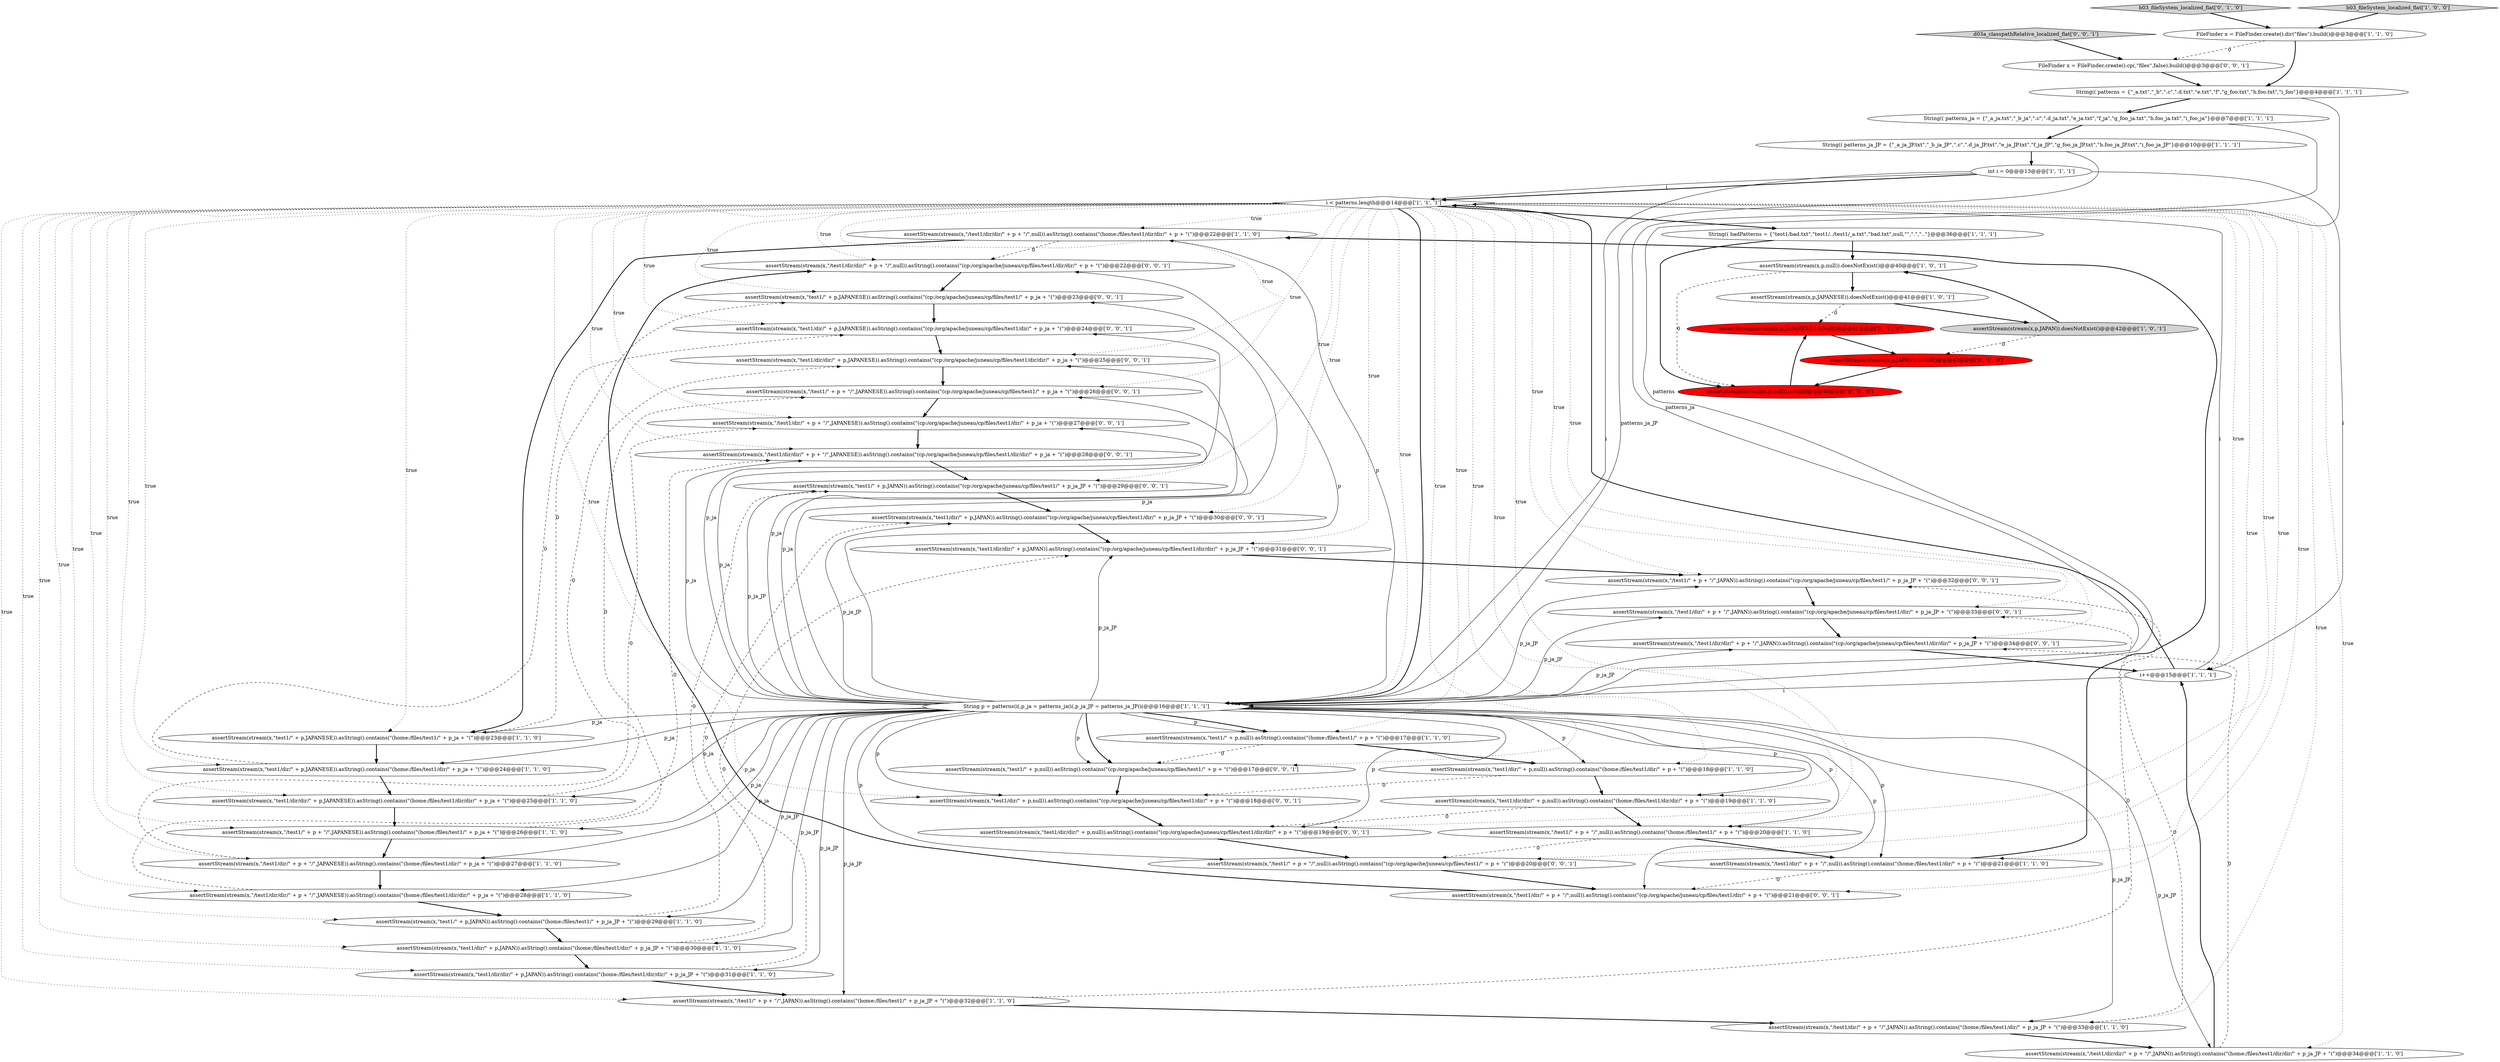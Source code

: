 digraph {
3 [style = filled, label = "i < patterns.length@@@14@@@['1', '1', '1']", fillcolor = white, shape = diamond image = "AAA0AAABBB1BBB"];
20 [style = filled, label = "assertStream(stream(x,\"/test1/dir/dir/\" + p + \"/\",null)).asString().contains(\"(home:/files/test1/dir/dir/\" + p + \"(\")@@@22@@@['1', '1', '0']", fillcolor = white, shape = ellipse image = "AAA0AAABBB1BBB"];
2 [style = filled, label = "String(( badPatterns = {\"test1/bad.txt\",\"test1/../test1/_a.txt\",\"bad.txt\",null,\"\",\".\",\"..\"}@@@36@@@['1', '1', '1']", fillcolor = white, shape = ellipse image = "AAA0AAABBB1BBB"];
7 [style = filled, label = "assertStream(stream(x,\"/test1/dir/\" + p + \"/\",JAPANESE)).asString().contains(\"(home:/files/test1/dir/\" + p_ja + \"(\")@@@27@@@['1', '1', '0']", fillcolor = white, shape = ellipse image = "AAA0AAABBB1BBB"];
46 [style = filled, label = "assertStream(stream(x,\"test1/dir/dir/\" + p,JAPAN)).asString().contains(\"(cp:/org/apache/juneau/cp/files/test1/dir/dir/\" + p_ja_JP + \"(\")@@@31@@@['0', '0', '1']", fillcolor = white, shape = ellipse image = "AAA0AAABBB3BBB"];
19 [style = filled, label = "assertStream(stream(x,\"test1/\" + p,null)).asString().contains(\"(home:/files/test1/\" + p + \"(\")@@@17@@@['1', '1', '0']", fillcolor = white, shape = ellipse image = "AAA0AAABBB1BBB"];
39 [style = filled, label = "assertStream(stream(x,\"test1/dir/dir/\" + p,null)).asString().contains(\"(cp:/org/apache/juneau/cp/files/test1/dir/dir/\" + p + \"(\")@@@19@@@['0', '0', '1']", fillcolor = white, shape = ellipse image = "AAA0AAABBB3BBB"];
18 [style = filled, label = "assertStream(stream(x,\"test1/dir/dir/\" + p,JAPANESE)).asString().contains(\"(home:/files/test1/dir/dir/\" + p_ja + \"(\")@@@25@@@['1', '1', '0']", fillcolor = white, shape = ellipse image = "AAA0AAABBB1BBB"];
38 [style = filled, label = "assertStream(stream(x,\"/test1/dir/\" + p + \"/\",JAPANESE)).asString().contains(\"(cp:/org/apache/juneau/cp/files/test1/dir/\" + p_ja + \"(\")@@@27@@@['0', '0', '1']", fillcolor = white, shape = ellipse image = "AAA0AAABBB3BBB"];
33 [style = filled, label = "assertStream(stream(x,p,JAPANESE)).isNull()@@@41@@@['0', '1', '0']", fillcolor = red, shape = ellipse image = "AAA1AAABBB2BBB"];
6 [style = filled, label = "int i = 0@@@13@@@['1', '1', '1']", fillcolor = white, shape = ellipse image = "AAA0AAABBB1BBB"];
30 [style = filled, label = "String(( patterns_ja = {\"_a_ja.txt\",\"_b_ja\",\".c\",\".d_ja.txt\",\"e_ja.txt\",\"f_ja\",\"g_foo_ja.txt\",\"h.foo_ja.txt\",\"i_foo_ja\"}@@@7@@@['1', '1', '1']", fillcolor = white, shape = ellipse image = "AAA0AAABBB1BBB"];
31 [style = filled, label = "assertStream(stream(x,p,JAPAN)).isNull()@@@42@@@['0', '1', '0']", fillcolor = red, shape = ellipse image = "AAA1AAABBB2BBB"];
35 [style = filled, label = "assertStream(stream(x,\"test1/dir/\" + p,JAPANESE)).asString().contains(\"(cp:/org/apache/juneau/cp/files/test1/dir/\" + p_ja + \"(\")@@@24@@@['0', '0', '1']", fillcolor = white, shape = ellipse image = "AAA0AAABBB3BBB"];
54 [style = filled, label = "assertStream(stream(x,\"test1/\" + p,JAPAN)).asString().contains(\"(cp:/org/apache/juneau/cp/files/test1/\" + p_ja_JP + \"(\")@@@29@@@['0', '0', '1']", fillcolor = white, shape = ellipse image = "AAA0AAABBB3BBB"];
51 [style = filled, label = "assertStream(stream(x,\"/test1/dir/dir/\" + p + \"/\",null)).asString().contains(\"(cp:/org/apache/juneau/cp/files/test1/dir/dir/\" + p + \"(\")@@@22@@@['0', '0', '1']", fillcolor = white, shape = ellipse image = "AAA0AAABBB3BBB"];
42 [style = filled, label = "assertStream(stream(x,\"test1/dir/dir/\" + p,JAPANESE)).asString().contains(\"(cp:/org/apache/juneau/cp/files/test1/dir/dir/\" + p_ja + \"(\")@@@25@@@['0', '0', '1']", fillcolor = white, shape = ellipse image = "AAA0AAABBB3BBB"];
12 [style = filled, label = "assertStream(stream(x,p,JAPANESE)).doesNotExist()@@@41@@@['1', '0', '1']", fillcolor = white, shape = ellipse image = "AAA0AAABBB1BBB"];
17 [style = filled, label = "assertStream(stream(x,p,JAPAN)).doesNotExist()@@@42@@@['1', '0', '1']", fillcolor = lightgray, shape = ellipse image = "AAA0AAABBB1BBB"];
36 [style = filled, label = "FileFinder x = FileFinder.create().cp(,\"files\",false).build()@@@3@@@['0', '0', '1']", fillcolor = white, shape = ellipse image = "AAA0AAABBB3BBB"];
40 [style = filled, label = "assertStream(stream(x,\"/test1/dir/\" + p + \"/\",JAPAN)).asString().contains(\"(cp:/org/apache/juneau/cp/files/test1/dir/\" + p_ja_JP + \"(\")@@@33@@@['0', '0', '1']", fillcolor = white, shape = ellipse image = "AAA0AAABBB3BBB"];
32 [style = filled, label = "b03_fileSystem_localized_flat['0', '1', '0']", fillcolor = lightgray, shape = diamond image = "AAA0AAABBB2BBB"];
52 [style = filled, label = "assertStream(stream(x,\"test1/dir/\" + p,JAPAN)).asString().contains(\"(cp:/org/apache/juneau/cp/files/test1/dir/\" + p_ja_JP + \"(\")@@@30@@@['0', '0', '1']", fillcolor = white, shape = ellipse image = "AAA0AAABBB3BBB"];
25 [style = filled, label = "assertStream(stream(x,p,null)).doesNotExist()@@@40@@@['1', '0', '1']", fillcolor = white, shape = ellipse image = "AAA0AAABBB1BBB"];
8 [style = filled, label = "i++@@@15@@@['1', '1', '1']", fillcolor = white, shape = ellipse image = "AAA0AAABBB1BBB"];
22 [style = filled, label = "assertStream(stream(x,\"test1/dir/\" + p,JAPANESE)).asString().contains(\"(home:/files/test1/dir/\" + p_ja + \"(\")@@@24@@@['1', '1', '0']", fillcolor = white, shape = ellipse image = "AAA0AAABBB1BBB"];
37 [style = filled, label = "assertStream(stream(x,\"test1/\" + p,null)).asString().contains(\"(cp:/org/apache/juneau/cp/files/test1/\" + p + \"(\")@@@17@@@['0', '0', '1']", fillcolor = white, shape = ellipse image = "AAA0AAABBB3BBB"];
47 [style = filled, label = "d03a_classpathRelative_localized_flat['0', '0', '1']", fillcolor = lightgray, shape = diamond image = "AAA0AAABBB3BBB"];
13 [style = filled, label = "assertStream(stream(x,\"/test1/dir/\" + p + \"/\",JAPAN)).asString().contains(\"(home:/files/test1/dir/\" + p_ja_JP + \"(\")@@@33@@@['1', '1', '0']", fillcolor = white, shape = ellipse image = "AAA0AAABBB1BBB"];
34 [style = filled, label = "assertStream(stream(x,p,null)).isNull()@@@40@@@['0', '1', '0']", fillcolor = red, shape = ellipse image = "AAA1AAABBB2BBB"];
5 [style = filled, label = "assertStream(stream(x,\"test1/dir/dir/\" + p,null)).asString().contains(\"(home:/files/test1/dir/dir/\" + p + \"(\")@@@19@@@['1', '1', '0']", fillcolor = white, shape = ellipse image = "AAA0AAABBB1BBB"];
15 [style = filled, label = "assertStream(stream(x,\"test1/dir/\" + p,JAPAN)).asString().contains(\"(home:/files/test1/dir/\" + p_ja_JP + \"(\")@@@30@@@['1', '1', '0']", fillcolor = white, shape = ellipse image = "AAA0AAABBB1BBB"];
44 [style = filled, label = "assertStream(stream(x,\"test1/\" + p,JAPANESE)).asString().contains(\"(cp:/org/apache/juneau/cp/files/test1/\" + p_ja + \"(\")@@@23@@@['0', '0', '1']", fillcolor = white, shape = ellipse image = "AAA0AAABBB3BBB"];
1 [style = filled, label = "assertStream(stream(x,\"/test1/\" + p + \"/\",JAPAN)).asString().contains(\"(home:/files/test1/\" + p_ja_JP + \"(\")@@@32@@@['1', '1', '0']", fillcolor = white, shape = ellipse image = "AAA0AAABBB1BBB"];
50 [style = filled, label = "assertStream(stream(x,\"/test1/dir/dir/\" + p + \"/\",JAPAN)).asString().contains(\"(cp:/org/apache/juneau/cp/files/test1/dir/dir/\" + p_ja_JP + \"(\")@@@34@@@['0', '0', '1']", fillcolor = white, shape = ellipse image = "AAA0AAABBB3BBB"];
49 [style = filled, label = "assertStream(stream(x,\"/test1/\" + p + \"/\",JAPANESE)).asString().contains(\"(cp:/org/apache/juneau/cp/files/test1/\" + p_ja + \"(\")@@@26@@@['0', '0', '1']", fillcolor = white, shape = ellipse image = "AAA0AAABBB3BBB"];
41 [style = filled, label = "assertStream(stream(x,\"/test1/dir/\" + p + \"/\",null)).asString().contains(\"(cp:/org/apache/juneau/cp/files/test1/dir/\" + p + \"(\")@@@21@@@['0', '0', '1']", fillcolor = white, shape = ellipse image = "AAA0AAABBB3BBB"];
11 [style = filled, label = "assertStream(stream(x,\"test1/\" + p,JAPAN)).asString().contains(\"(home:/files/test1/\" + p_ja_JP + \"(\")@@@29@@@['1', '1', '0']", fillcolor = white, shape = ellipse image = "AAA0AAABBB1BBB"];
27 [style = filled, label = "String(( patterns = {\"_a.txt\",\"_b\",\".c\",\".d.txt\",\"e.txt\",\"f\",\"g_foo.txt\",\"h.foo.txt\",\"i_foo\"}@@@4@@@['1', '1', '1']", fillcolor = white, shape = ellipse image = "AAA0AAABBB1BBB"];
24 [style = filled, label = "assertStream(stream(x,\"/test1/\" + p + \"/\",null)).asString().contains(\"(home:/files/test1/\" + p + \"(\")@@@20@@@['1', '1', '0']", fillcolor = white, shape = ellipse image = "AAA0AAABBB1BBB"];
4 [style = filled, label = "String(( patterns_ja_JP = {\"_a_ja_JP.txt\",\"_b_ja_JP\",\".c\",\".d_ja_JP.txt\",\"e_ja_JP.txt\",\"f_ja_JP\",\"g_foo_ja_JP.txt\",\"h.foo_ja_JP.txt\",\"i_foo_ja_JP\"}@@@10@@@['1', '1', '1']", fillcolor = white, shape = ellipse image = "AAA0AAABBB1BBB"];
48 [style = filled, label = "assertStream(stream(x,\"/test1/\" + p + \"/\",null)).asString().contains(\"(cp:/org/apache/juneau/cp/files/test1/\" + p + \"(\")@@@20@@@['0', '0', '1']", fillcolor = white, shape = ellipse image = "AAA0AAABBB3BBB"];
0 [style = filled, label = "assertStream(stream(x,\"/test1/dir/dir/\" + p + \"/\",JAPANESE)).asString().contains(\"(home:/files/test1/dir/dir/\" + p_ja + \"(\")@@@28@@@['1', '1', '0']", fillcolor = white, shape = ellipse image = "AAA0AAABBB1BBB"];
21 [style = filled, label = "assertStream(stream(x,\"/test1/\" + p + \"/\",JAPANESE)).asString().contains(\"(home:/files/test1/\" + p_ja + \"(\")@@@26@@@['1', '1', '0']", fillcolor = white, shape = ellipse image = "AAA0AAABBB1BBB"];
26 [style = filled, label = "FileFinder x = FileFinder.create().dir(\"files\").build()@@@3@@@['1', '1', '0']", fillcolor = white, shape = ellipse image = "AAA0AAABBB1BBB"];
10 [style = filled, label = "assertStream(stream(x,\"/test1/dir/\" + p + \"/\",null)).asString().contains(\"(home:/files/test1/dir/\" + p + \"(\")@@@21@@@['1', '1', '0']", fillcolor = white, shape = ellipse image = "AAA0AAABBB1BBB"];
45 [style = filled, label = "assertStream(stream(x,\"/test1/\" + p + \"/\",JAPAN)).asString().contains(\"(cp:/org/apache/juneau/cp/files/test1/\" + p_ja_JP + \"(\")@@@32@@@['0', '0', '1']", fillcolor = white, shape = ellipse image = "AAA0AAABBB3BBB"];
16 [style = filled, label = "b03_fileSystem_localized_flat['1', '0', '0']", fillcolor = lightgray, shape = diamond image = "AAA0AAABBB1BBB"];
28 [style = filled, label = "assertStream(stream(x,\"/test1/dir/dir/\" + p + \"/\",JAPAN)).asString().contains(\"(home:/files/test1/dir/dir/\" + p_ja_JP + \"(\")@@@34@@@['1', '1', '0']", fillcolor = white, shape = ellipse image = "AAA0AAABBB1BBB"];
53 [style = filled, label = "assertStream(stream(x,\"test1/dir/\" + p,null)).asString().contains(\"(cp:/org/apache/juneau/cp/files/test1/dir/\" + p + \"(\")@@@18@@@['0', '0', '1']", fillcolor = white, shape = ellipse image = "AAA0AAABBB3BBB"];
29 [style = filled, label = "assertStream(stream(x,\"test1/\" + p,JAPANESE)).asString().contains(\"(home:/files/test1/\" + p_ja + \"(\")@@@23@@@['1', '1', '0']", fillcolor = white, shape = ellipse image = "AAA0AAABBB1BBB"];
23 [style = filled, label = "assertStream(stream(x,\"test1/dir/dir/\" + p,JAPAN)).asString().contains(\"(home:/files/test1/dir/dir/\" + p_ja_JP + \"(\")@@@31@@@['1', '1', '0']", fillcolor = white, shape = ellipse image = "AAA0AAABBB1BBB"];
9 [style = filled, label = "assertStream(stream(x,\"test1/dir/\" + p,null)).asString().contains(\"(home:/files/test1/dir/\" + p + \"(\")@@@18@@@['1', '1', '0']", fillcolor = white, shape = ellipse image = "AAA0AAABBB1BBB"];
14 [style = filled, label = "String p = patterns(i(,p_ja = patterns_ja(i(,p_ja_JP = patterns_ja_JP(i(@@@16@@@['1', '1', '1']", fillcolor = white, shape = ellipse image = "AAA0AAABBB1BBB"];
43 [style = filled, label = "assertStream(stream(x,\"/test1/dir/dir/\" + p + \"/\",JAPANESE)).asString().contains(\"(cp:/org/apache/juneau/cp/files/test1/dir/dir/\" + p_ja + \"(\")@@@28@@@['0', '0', '1']", fillcolor = white, shape = ellipse image = "AAA0AAABBB3BBB"];
6->3 [style = bold, label=""];
17->25 [style = bold, label=""];
44->35 [style = bold, label=""];
14->48 [style = solid, label="p"];
3->53 [style = dotted, label="true"];
3->35 [style = dotted, label="true"];
14->38 [style = solid, label="p_ja"];
3->40 [style = dotted, label="true"];
1->45 [style = dashed, label="0"];
1->13 [style = bold, label=""];
53->39 [style = bold, label=""];
14->37 [style = solid, label="p"];
37->53 [style = bold, label=""];
10->41 [style = dashed, label="0"];
3->41 [style = dotted, label="true"];
14->19 [style = solid, label="p"];
19->9 [style = bold, label=""];
3->0 [style = dotted, label="true"];
14->1 [style = solid, label="p_ja_JP"];
9->5 [style = bold, label=""];
15->52 [style = dashed, label="0"];
14->44 [style = solid, label="p_ja"];
2->25 [style = bold, label=""];
3->42 [style = dotted, label="true"];
14->37 [style = bold, label=""];
24->10 [style = bold, label=""];
54->52 [style = bold, label=""];
40->50 [style = bold, label=""];
3->7 [style = dotted, label="true"];
14->11 [style = solid, label="p_ja_JP"];
48->41 [style = bold, label=""];
14->43 [style = solid, label="p_ja"];
25->34 [style = dashed, label="0"];
3->29 [style = dotted, label="true"];
11->54 [style = dashed, label="0"];
27->30 [style = bold, label=""];
2->34 [style = bold, label=""];
34->33 [style = bold, label=""];
24->48 [style = dashed, label="0"];
16->26 [style = bold, label=""];
51->44 [style = bold, label=""];
49->38 [style = bold, label=""];
7->0 [style = bold, label=""];
14->23 [style = solid, label="p_ja_JP"];
5->39 [style = dashed, label="0"];
3->48 [style = dotted, label="true"];
13->40 [style = dashed, label="0"];
14->45 [style = solid, label="p_ja_JP"];
32->26 [style = bold, label=""];
14->49 [style = solid, label="p_ja"];
14->39 [style = solid, label="p"];
18->42 [style = dashed, label="0"];
26->27 [style = bold, label=""];
3->51 [style = dotted, label="true"];
22->18 [style = bold, label=""];
3->5 [style = dotted, label="true"];
3->2 [style = bold, label=""];
14->29 [style = solid, label="p_ja"];
3->18 [style = dotted, label="true"];
7->38 [style = dashed, label="0"];
21->7 [style = bold, label=""];
14->50 [style = solid, label="p_ja_JP"];
3->1 [style = dotted, label="true"];
47->36 [style = bold, label=""];
14->20 [style = solid, label="p"];
3->23 [style = dotted, label="true"];
3->44 [style = dotted, label="true"];
14->46 [style = solid, label="p_ja_JP"];
14->21 [style = solid, label="p_ja"];
12->33 [style = dashed, label="0"];
52->46 [style = bold, label=""];
3->20 [style = dotted, label="true"];
14->22 [style = solid, label="p_ja"];
35->42 [style = bold, label=""];
14->0 [style = solid, label="p_ja"];
14->13 [style = solid, label="p_ja_JP"];
3->10 [style = dotted, label="true"];
8->3 [style = bold, label=""];
12->17 [style = bold, label=""];
14->41 [style = solid, label="p"];
0->11 [style = bold, label=""];
14->19 [style = bold, label=""];
3->37 [style = dotted, label="true"];
0->43 [style = dashed, label="0"];
3->9 [style = dotted, label="true"];
14->51 [style = solid, label="p"];
3->43 [style = dotted, label="true"];
14->53 [style = solid, label="p"];
3->49 [style = dotted, label="true"];
31->34 [style = bold, label=""];
3->14 [style = dotted, label="true"];
3->24 [style = dotted, label="true"];
14->28 [style = solid, label="p_ja_JP"];
27->14 [style = solid, label="patterns"];
14->7 [style = solid, label="p_ja"];
23->46 [style = dashed, label="0"];
3->21 [style = dotted, label="true"];
3->38 [style = dotted, label="true"];
3->46 [style = dotted, label="true"];
5->24 [style = bold, label=""];
28->8 [style = bold, label=""];
3->15 [style = dotted, label="true"];
3->54 [style = dotted, label="true"];
18->21 [style = bold, label=""];
14->9 [style = solid, label="p"];
43->54 [style = bold, label=""];
4->14 [style = solid, label="patterns_ja_JP"];
14->5 [style = solid, label="p"];
6->3 [style = solid, label="i"];
6->14 [style = solid, label="i"];
38->43 [style = bold, label=""];
45->40 [style = bold, label=""];
3->13 [style = dotted, label="true"];
22->35 [style = dashed, label="0"];
3->28 [style = dotted, label="true"];
3->11 [style = dotted, label="true"];
15->23 [style = bold, label=""];
10->20 [style = bold, label=""];
39->48 [style = bold, label=""];
3->50 [style = dotted, label="true"];
8->3 [style = solid, label="i"];
20->29 [style = bold, label=""];
4->6 [style = bold, label=""];
20->51 [style = dashed, label="0"];
14->10 [style = solid, label="p"];
3->14 [style = bold, label=""];
14->24 [style = solid, label="p"];
14->18 [style = solid, label="p_ja"];
14->15 [style = solid, label="p_ja_JP"];
17->31 [style = dashed, label="0"];
6->8 [style = solid, label="i"];
11->15 [style = bold, label=""];
14->54 [style = solid, label="p_ja_JP"];
29->44 [style = dashed, label="0"];
14->42 [style = solid, label="p_ja"];
14->52 [style = solid, label="p_ja_JP"];
30->14 [style = solid, label="patterns_ja"];
3->19 [style = dotted, label="true"];
36->27 [style = bold, label=""];
8->14 [style = solid, label="i"];
25->12 [style = bold, label=""];
3->39 [style = dotted, label="true"];
30->4 [style = bold, label=""];
41->51 [style = bold, label=""];
3->45 [style = dotted, label="true"];
14->40 [style = solid, label="p_ja_JP"];
3->22 [style = dotted, label="true"];
23->1 [style = bold, label=""];
33->31 [style = bold, label=""];
46->45 [style = bold, label=""];
50->8 [style = bold, label=""];
42->49 [style = bold, label=""];
26->36 [style = dashed, label="0"];
21->49 [style = dashed, label="0"];
29->22 [style = bold, label=""];
3->8 [style = dotted, label="true"];
3->52 [style = dotted, label="true"];
9->53 [style = dashed, label="0"];
19->37 [style = dashed, label="0"];
28->50 [style = dashed, label="0"];
14->35 [style = solid, label="p_ja"];
13->28 [style = bold, label=""];
}
